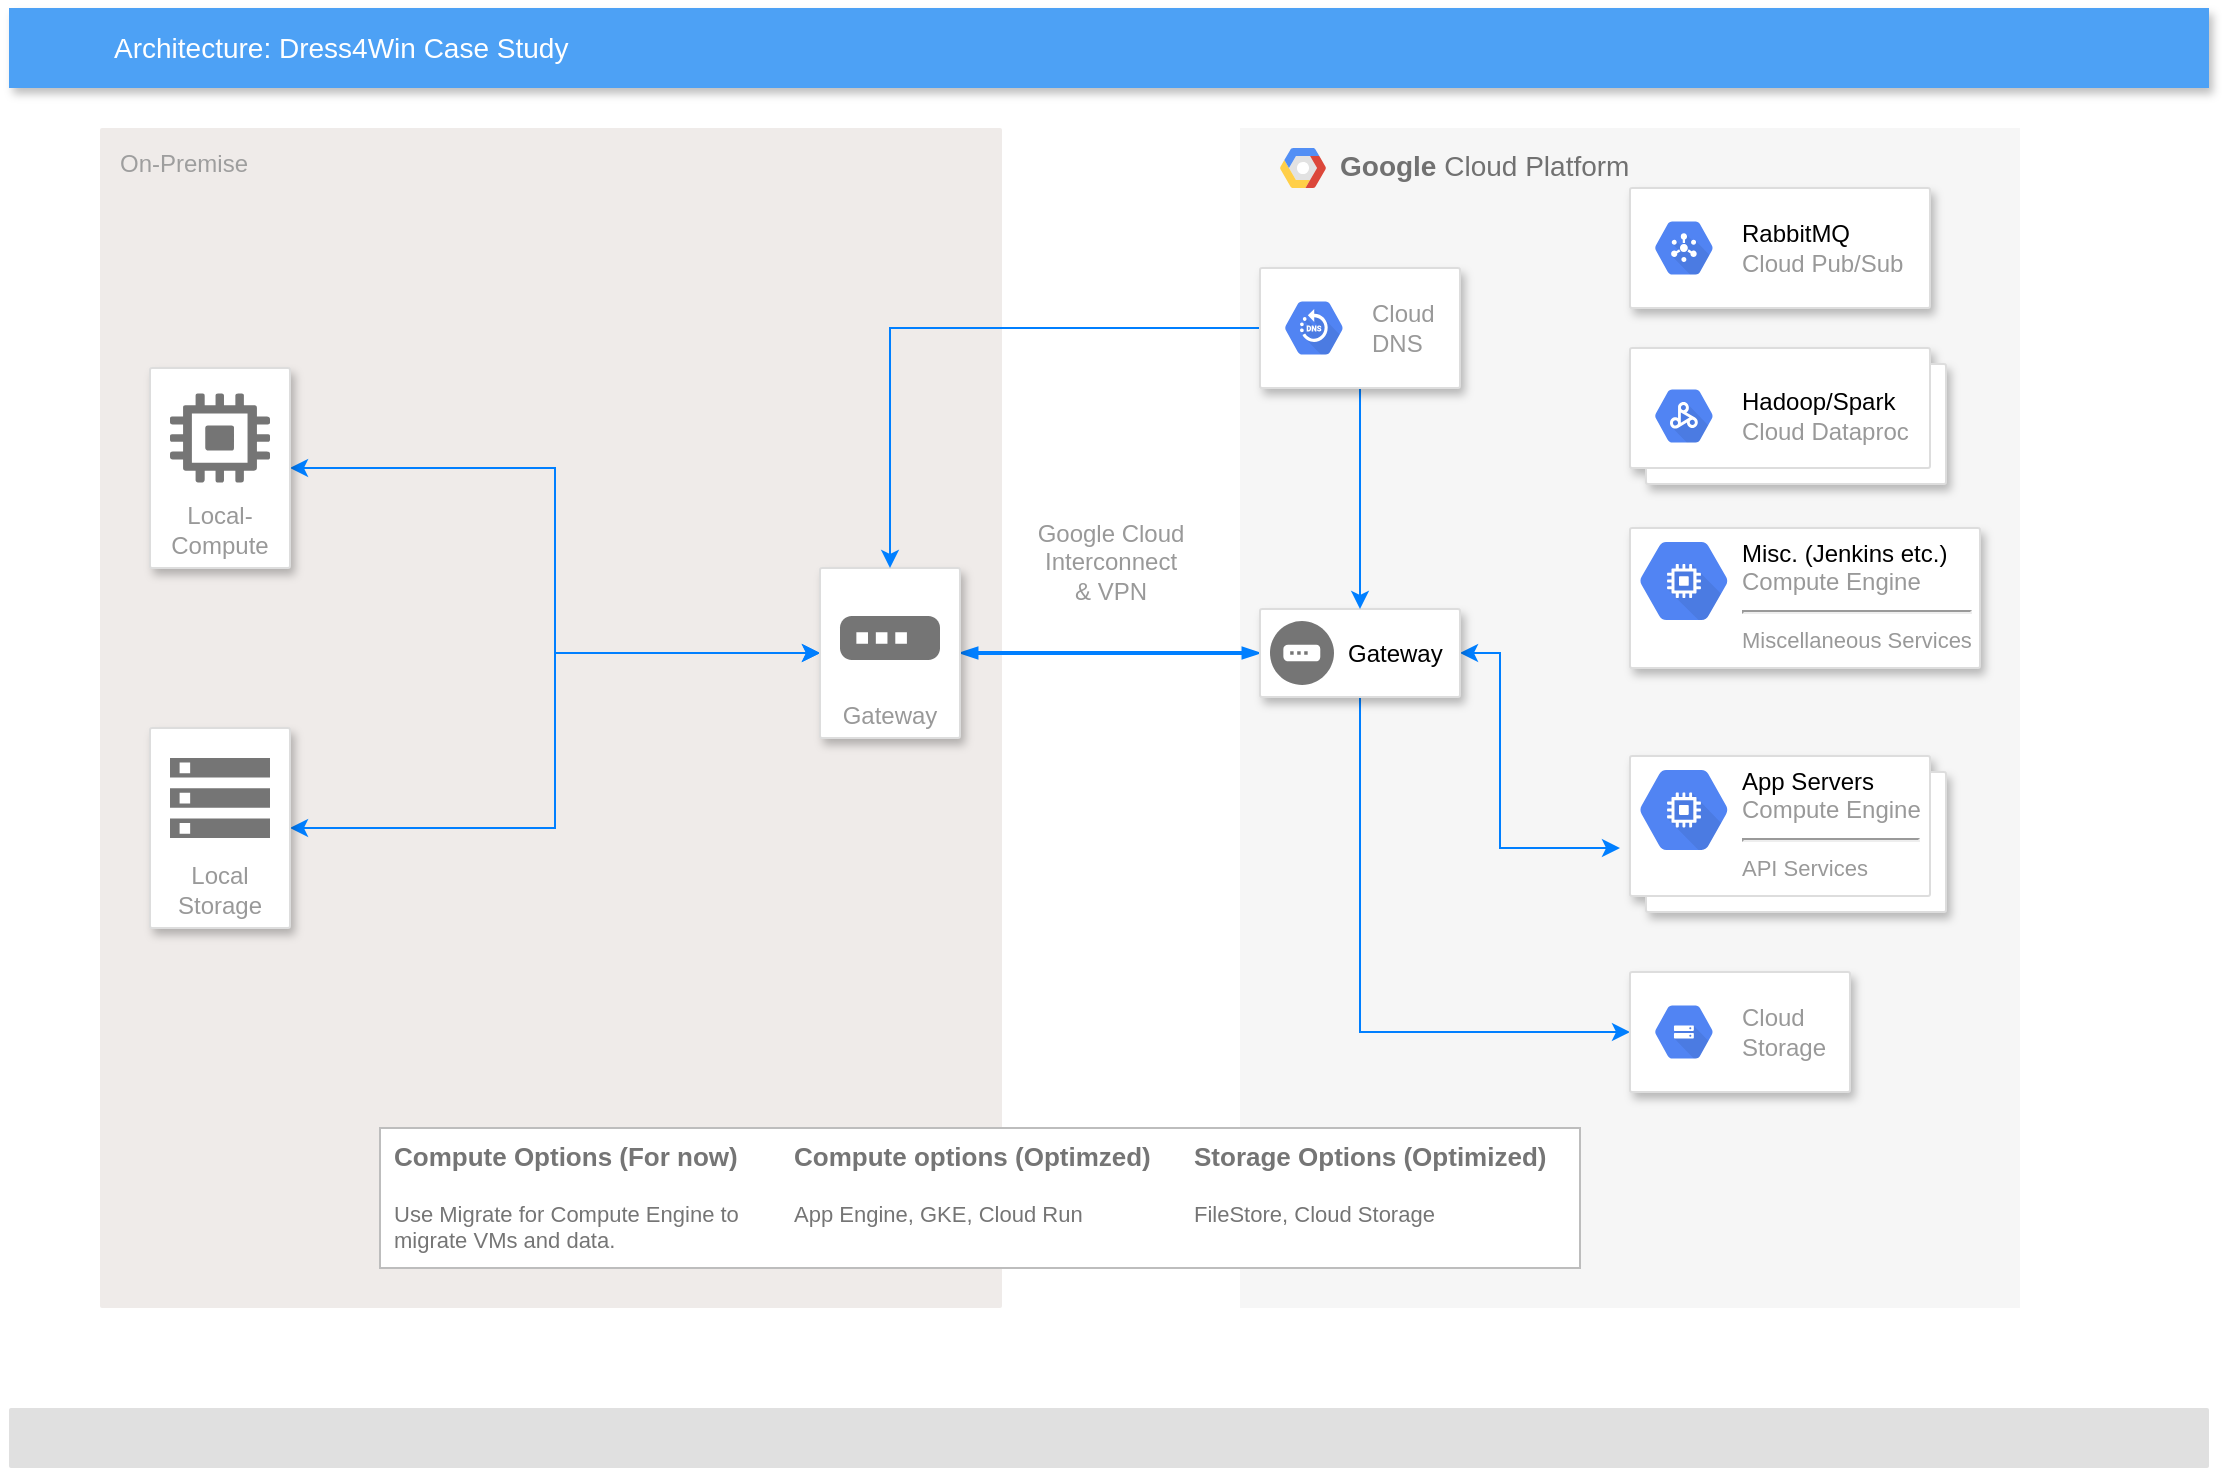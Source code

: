 <mxfile version="13.1.14" type="github">
  <diagram id="f106602c-feb2-e66a-4537-3a34d633f6aa" name="Page-1">
    <mxGraphModel dx="946" dy="565" grid="1" gridSize="10" guides="1" tooltips="1" connect="1" arrows="1" fold="1" page="1" pageScale="1" pageWidth="1169" pageHeight="827" background="#ffffff" math="0" shadow="0">
      <root>
        <mxCell id="0" />
        <mxCell id="1" parent="0" />
        <mxCell id="14" value="&lt;b&gt;Google &lt;/b&gt;Cloud Platform" style="fillColor=#F6F6F6;strokeColor=none;shadow=0;gradientColor=none;fontSize=14;align=left;spacing=10;fontColor=#717171;9E9E9E;verticalAlign=top;spacingTop=-4;fontStyle=0;spacingLeft=40;html=1;" parent="1" vertex="1">
          <mxGeometry x="650" y="100" width="390" height="590" as="geometry" />
        </mxCell>
        <mxCell id="15" value="" style="shape=mxgraph.gcp2.google_cloud_platform;fillColor=#F6F6F6;strokeColor=none;shadow=0;gradientColor=none;" parent="14" vertex="1">
          <mxGeometry width="23" height="20" relative="1" as="geometry">
            <mxPoint x="20" y="10" as="offset" />
          </mxGeometry>
        </mxCell>
        <mxCell id="2" value="Architecture: Dress4Win Case Study" style="fillColor=#4DA1F5;strokeColor=none;shadow=1;gradientColor=none;fontSize=14;align=left;spacingLeft=50;fontColor=#ffffff;html=1;" parent="1" vertex="1">
          <mxGeometry x="34.5" y="40" width="1100" height="40" as="geometry" />
        </mxCell>
        <mxCell id="16" value="" style="rounded=1;absoluteArcSize=1;arcSize=2;html=1;strokeColor=none;gradientColor=none;shadow=0;dashed=0;strokeColor=none;fontSize=12;fontColor=#9E9E9E;align=left;verticalAlign=top;spacing=10;spacingTop=-4;fillColor=#E0E0E0;" parent="1" vertex="1">
          <mxGeometry x="34.5" y="740" width="1100" height="30" as="geometry" />
        </mxCell>
        <mxCell id="391" value="On-Premise" style="rounded=1;absoluteArcSize=1;arcSize=2;html=1;strokeColor=none;gradientColor=none;shadow=0;dashed=0;strokeColor=none;fontSize=12;fontColor=#9E9E9E;align=left;verticalAlign=top;spacing=10;spacingTop=-4;fillColor=#EFEBE9;whiteSpace=wrap;" parent="1" vertex="1">
          <mxGeometry x="80" y="100" width="451" height="590" as="geometry" />
        </mxCell>
        <mxCell id="KhaCFDbxLPPyKXkI-G86-414" style="edgeStyle=orthogonalEdgeStyle;rounded=0;orthogonalLoop=1;jettySize=auto;html=1;entryX=0;entryY=0.5;entryDx=0;entryDy=0;strokeColor=#007FFF;startArrow=classic;startFill=1;" edge="1" parent="1" source="392" target="398">
          <mxGeometry relative="1" as="geometry" />
        </mxCell>
        <mxCell id="392" value="Local-Compute" style="strokeColor=#dddddd;fillColor=#ffffff;shadow=1;strokeWidth=1;rounded=1;absoluteArcSize=1;arcSize=2;labelPosition=center;verticalLabelPosition=middle;align=center;verticalAlign=bottom;spacingLeft=0;fontColor=#999999;fontSize=12;whiteSpace=wrap;spacingBottom=2;html=1;" parent="1" vertex="1">
          <mxGeometry x="105" y="220" width="70" height="100" as="geometry" />
        </mxCell>
        <mxCell id="393" value="" style="dashed=0;html=1;fillColor=#757575;strokeColor=none;shape=mxgraph.gcp2.compute_engine_icon;part=1;" parent="392" vertex="1">
          <mxGeometry x="0.5" width="50" height="44.5" relative="1" as="geometry">
            <mxPoint x="-25" y="12.75" as="offset" />
          </mxGeometry>
        </mxCell>
        <mxCell id="KhaCFDbxLPPyKXkI-G86-415" style="edgeStyle=orthogonalEdgeStyle;rounded=0;orthogonalLoop=1;jettySize=auto;html=1;strokeColor=#007FFF;startArrow=classic;startFill=1;" edge="1" parent="1" source="394" target="398">
          <mxGeometry relative="1" as="geometry" />
        </mxCell>
        <mxCell id="394" value="Local&lt;br&gt;Storage" style="strokeColor=#dddddd;fillColor=#ffffff;shadow=1;strokeWidth=1;rounded=1;absoluteArcSize=1;arcSize=2;labelPosition=center;verticalLabelPosition=middle;align=center;verticalAlign=bottom;spacingLeft=0;fontColor=#999999;fontSize=12;whiteSpace=wrap;spacingBottom=2;html=1;" parent="1" vertex="1">
          <mxGeometry x="105" y="400" width="70" height="100" as="geometry" />
        </mxCell>
        <mxCell id="395" value="" style="dashed=0;html=1;fillColor=#757575;strokeColor=none;shape=mxgraph.gcp2.storage;part=1;" parent="394" vertex="1">
          <mxGeometry x="0.5" width="50" height="40" relative="1" as="geometry">
            <mxPoint x="-25" y="15" as="offset" />
          </mxGeometry>
        </mxCell>
        <mxCell id="411" value="Google Cloud&lt;br&gt;Interconnect&lt;br&gt;&amp;amp; VPN&lt;br&gt;" style="edgeStyle=elbowEdgeStyle;rounded=0;elbow=vertical;html=1;startArrow=blockThin;startFill=1;endArrow=blockThin;endFill=1;jettySize=auto;orthogonalLoop=1;strokeWidth=2;fontSize=12;fontColor=#999999;dashed=0;strokeColor=#007FFF;labelBackgroundColor=#ffffff;endSize=4;startSize=4;verticalAlign=bottom;" parent="1" source="398" target="400" edge="1">
          <mxGeometry y="22" relative="1" as="geometry">
            <mxPoint as="offset" />
          </mxGeometry>
        </mxCell>
        <mxCell id="398" value="Gateway" style="strokeColor=#dddddd;fillColor=#ffffff;shadow=1;strokeWidth=1;rounded=1;absoluteArcSize=1;arcSize=2;labelPosition=center;verticalLabelPosition=middle;align=center;verticalAlign=bottom;spacingLeft=0;fontColor=#999999;fontSize=12;whiteSpace=wrap;spacingBottom=2;html=1;" parent="1" vertex="1">
          <mxGeometry x="440" y="320" width="70" height="85" as="geometry" />
        </mxCell>
        <mxCell id="399" value="" style="dashed=0;html=1;fillColor=#757575;strokeColor=none;shape=mxgraph.gcp2.gateway_icon;part=1;" parent="398" vertex="1">
          <mxGeometry x="0.5" width="50" height="22" relative="1" as="geometry">
            <mxPoint x="-25" y="24" as="offset" />
          </mxGeometry>
        </mxCell>
        <mxCell id="KhaCFDbxLPPyKXkI-G86-417" style="edgeStyle=orthogonalEdgeStyle;rounded=0;orthogonalLoop=1;jettySize=auto;html=1;exitX=0.5;exitY=1;exitDx=0;exitDy=0;entryX=0;entryY=0.5;entryDx=0;entryDy=0;startArrow=none;startFill=0;strokeColor=#007FFF;" edge="1" parent="1" source="400" target="406">
          <mxGeometry relative="1" as="geometry" />
        </mxCell>
        <mxCell id="KhaCFDbxLPPyKXkI-G86-419" style="edgeStyle=orthogonalEdgeStyle;rounded=0;orthogonalLoop=1;jettySize=auto;html=1;startArrow=classic;startFill=1;strokeColor=#007FFF;" edge="1" parent="1" source="400">
          <mxGeometry relative="1" as="geometry">
            <mxPoint x="840" y="460" as="targetPoint" />
            <Array as="points">
              <mxPoint x="780" y="363" />
              <mxPoint x="780" y="460" />
            </Array>
          </mxGeometry>
        </mxCell>
        <mxCell id="400" value="" style="strokeColor=#dddddd;fillColor=#ffffff;shadow=1;strokeWidth=1;rounded=1;absoluteArcSize=1;arcSize=2;fontSize=17;fontColor=#000000;align=right;html=1;" parent="1" vertex="1">
          <mxGeometry x="660" y="340.5" width="100" height="44" as="geometry" />
        </mxCell>
        <mxCell id="401" value="Gateway" style="dashed=0;html=1;fillColor=#757575;strokeColor=none;shape=mxgraph.gcp2.gateway;part=1;labelPosition=right;verticalLabelPosition=middle;align=left;verticalAlign=middle;spacingLeft=5;fontColor=#000000;fontSize=12;" parent="400" vertex="1">
          <mxGeometry y="0.5" width="32" height="32" relative="1" as="geometry">
            <mxPoint x="5" y="-16" as="offset" />
          </mxGeometry>
        </mxCell>
        <mxCell id="406" value="" style="strokeColor=#dddddd;fillColor=#ffffff;shadow=1;strokeWidth=1;rounded=1;absoluteArcSize=1;arcSize=2;fontSize=17;fontColor=#000000;align=right;html=1;" parent="1" vertex="1">
          <mxGeometry x="845" y="522" width="110" height="60" as="geometry" />
        </mxCell>
        <mxCell id="407" value="Cloud&#xa;Storage" style="dashed=0;connectable=0;html=1;fillColor=#5184F3;strokeColor=none;shape=mxgraph.gcp2.hexIcon;prIcon=cloud_storage;part=1;labelPosition=right;verticalLabelPosition=middle;align=left;verticalAlign=middle;spacingLeft=5;fontColor=#999999;fontSize=12;" parent="406" vertex="1">
          <mxGeometry y="0.5" width="44" height="39" relative="1" as="geometry">
            <mxPoint x="5" y="-19.5" as="offset" />
          </mxGeometry>
        </mxCell>
        <mxCell id="KhaCFDbxLPPyKXkI-G86-422" style="edgeStyle=orthogonalEdgeStyle;rounded=0;orthogonalLoop=1;jettySize=auto;html=1;entryX=0.5;entryY=0;entryDx=0;entryDy=0;startArrow=none;startFill=0;strokeColor=#007FFF;" edge="1" parent="1" source="KhaCFDbxLPPyKXkI-G86-420" target="398">
          <mxGeometry relative="1" as="geometry" />
        </mxCell>
        <mxCell id="KhaCFDbxLPPyKXkI-G86-423" style="edgeStyle=orthogonalEdgeStyle;rounded=0;orthogonalLoop=1;jettySize=auto;html=1;startArrow=none;startFill=0;endArrow=classic;endFill=1;strokeColor=#007FFF;" edge="1" parent="1" source="KhaCFDbxLPPyKXkI-G86-420" target="400">
          <mxGeometry relative="1" as="geometry" />
        </mxCell>
        <mxCell id="KhaCFDbxLPPyKXkI-G86-420" value="" style="strokeColor=#dddddd;shadow=1;strokeWidth=1;rounded=1;absoluteArcSize=1;arcSize=2;" vertex="1" parent="1">
          <mxGeometry x="660" y="170" width="100" height="60" as="geometry" />
        </mxCell>
        <mxCell id="KhaCFDbxLPPyKXkI-G86-421" value="Cloud &#xa;DNS" style="dashed=0;connectable=0;html=1;fillColor=#5184F3;strokeColor=none;shape=mxgraph.gcp2.hexIcon;prIcon=cloud_dns;part=1;labelPosition=right;verticalLabelPosition=middle;align=left;verticalAlign=middle;spacingLeft=5;fontColor=#999999;fontSize=12;" vertex="1" parent="KhaCFDbxLPPyKXkI-G86-420">
          <mxGeometry y="0.5" width="44" height="39" relative="1" as="geometry">
            <mxPoint x="5" y="-19.5" as="offset" />
          </mxGeometry>
        </mxCell>
        <mxCell id="KhaCFDbxLPPyKXkI-G86-424" value="" style="strokeColor=#dddddd;shadow=1;strokeWidth=1;rounded=1;absoluteArcSize=1;arcSize=2;" vertex="1" parent="1">
          <mxGeometry x="845" y="130" width="150" height="60" as="geometry" />
        </mxCell>
        <mxCell id="KhaCFDbxLPPyKXkI-G86-425" value="&lt;font color=&quot;#000000&quot;&gt;RabbitMQ&amp;nbsp;&lt;/font&gt;&lt;br&gt;Cloud Pub/Sub" style="dashed=0;connectable=0;html=1;fillColor=#5184F3;strokeColor=none;shape=mxgraph.gcp2.hexIcon;prIcon=cloud_pubsub;part=1;labelPosition=right;verticalLabelPosition=middle;align=left;verticalAlign=middle;spacingLeft=5;fontColor=#999999;fontSize=12;" vertex="1" parent="KhaCFDbxLPPyKXkI-G86-424">
          <mxGeometry y="0.5" width="44" height="39" relative="1" as="geometry">
            <mxPoint x="5" y="-19.5" as="offset" />
          </mxGeometry>
        </mxCell>
        <mxCell id="KhaCFDbxLPPyKXkI-G86-426" value="" style="shape=mxgraph.gcp2.doubleRect;strokeColor=#dddddd;shadow=1;strokeWidth=1;" vertex="1" parent="1">
          <mxGeometry x="845" y="210" width="158" height="68" as="geometry" />
        </mxCell>
        <mxCell id="KhaCFDbxLPPyKXkI-G86-427" value="&lt;font color=&quot;#000000&quot;&gt;Hadoop/Spark&lt;/font&gt;&lt;br&gt;Cloud Dataproc" style="dashed=0;connectable=0;html=1;fillColor=#5184F3;strokeColor=none;shape=mxgraph.gcp2.hexIcon;prIcon=cloud_dataproc;part=1;labelPosition=right;verticalLabelPosition=middle;align=left;verticalAlign=middle;spacingLeft=5;fontColor=#999999;fontSize=12;" vertex="1" parent="KhaCFDbxLPPyKXkI-G86-426">
          <mxGeometry y="0.5" width="44" height="39" relative="1" as="geometry">
            <mxPoint x="5" y="-19.5" as="offset" />
          </mxGeometry>
        </mxCell>
        <mxCell id="KhaCFDbxLPPyKXkI-G86-428" value="" style="strokeColor=#dddddd;shadow=1;strokeWidth=1;rounded=1;absoluteArcSize=1;arcSize=2;" vertex="1" parent="1">
          <mxGeometry x="845" y="300" width="175" height="70" as="geometry" />
        </mxCell>
        <mxCell id="KhaCFDbxLPPyKXkI-G86-429" value="&lt;font color=&quot;#000000&quot;&gt;Misc. (Jenkins etc.)&lt;/font&gt;&lt;br&gt;Compute Engine&lt;hr&gt;&lt;font style=&quot;font-size: 11px&quot;&gt;Miscellaneous Services&lt;/font&gt;" style="dashed=0;connectable=0;html=1;fillColor=#5184F3;strokeColor=none;shape=mxgraph.gcp2.compute_engine;part=1;labelPosition=right;verticalLabelPosition=middle;align=left;verticalAlign=top;spacingLeft=5;fontColor=#999999;fontSize=12;spacingTop=-8;" vertex="1" parent="KhaCFDbxLPPyKXkI-G86-428">
          <mxGeometry width="44" height="39" relative="1" as="geometry">
            <mxPoint x="5" y="7" as="offset" />
          </mxGeometry>
        </mxCell>
        <mxCell id="KhaCFDbxLPPyKXkI-G86-431" value="" style="strokeColor=#BDBDBD;strokeWidth=1;shadow=0;gradientColor=none;" vertex="1" parent="1">
          <mxGeometry x="220" y="600" width="600" height="70" as="geometry" />
        </mxCell>
        <mxCell id="KhaCFDbxLPPyKXkI-G86-432" value="&lt;font style=&quot;font-size: 13px&quot;&gt;&lt;b&gt;Compute Options (For now)&lt;/b&gt;&lt;/font&gt;" style="strokeColor=none;fillColor=none;fontColor=#757575;align=left;html=1;fontStyle=0;spacingLeft=5;fontSize=11;verticalAlign=top;whiteSpace=wrap;spacingRight=5;" vertex="1" parent="KhaCFDbxLPPyKXkI-G86-431">
          <mxGeometry width="200" height="30" relative="1" as="geometry" />
        </mxCell>
        <mxCell id="KhaCFDbxLPPyKXkI-G86-433" value="Use Migrate for Compute Engine to migrate VMs and data." style="strokeColor=none;fillColor=none;fontColor=#757575;align=left;html=1;fontStyle=0;spacingLeft=5;fontSize=11;verticalAlign=top;whiteSpace=wrap;spacingRight=5;" vertex="1" parent="KhaCFDbxLPPyKXkI-G86-431">
          <mxGeometry width="200" height="30" relative="1" as="geometry">
            <mxPoint y="30" as="offset" />
          </mxGeometry>
        </mxCell>
        <mxCell id="KhaCFDbxLPPyKXkI-G86-434" value="&lt;b style=&quot;font-size: 13px&quot;&gt;&lt;font style=&quot;font-size: 13px&quot;&gt;Compute options &lt;/font&gt;&lt;font style=&quot;font-size: 13px&quot;&gt;(Optimzed)&lt;/font&gt;&lt;/b&gt;" style="strokeColor=none;fillColor=none;fontColor=#757575;align=left;html=1;fontStyle=0;spacingLeft=5;fontSize=11;verticalAlign=top;whiteSpace=wrap;spacingRight=5;" vertex="1" parent="KhaCFDbxLPPyKXkI-G86-431">
          <mxGeometry width="200" height="30" relative="1" as="geometry">
            <mxPoint x="200" as="offset" />
          </mxGeometry>
        </mxCell>
        <mxCell id="KhaCFDbxLPPyKXkI-G86-435" value="App Engine, GKE, Cloud Run" style="strokeColor=none;fillColor=none;fontColor=#757575;align=left;html=1;fontStyle=0;spacingLeft=5;fontSize=11;verticalAlign=top;whiteSpace=wrap;spacingRight=5;" vertex="1" parent="KhaCFDbxLPPyKXkI-G86-431">
          <mxGeometry width="200" height="30" relative="1" as="geometry">
            <mxPoint x="200" y="30" as="offset" />
          </mxGeometry>
        </mxCell>
        <mxCell id="KhaCFDbxLPPyKXkI-G86-436" value="&lt;b&gt;&lt;font style=&quot;font-size: 13px&quot;&gt;Storage Options (Optimized)&lt;/font&gt;&lt;/b&gt;" style="strokeColor=none;fillColor=none;fontColor=#757575;align=left;html=1;fontStyle=0;spacingLeft=5;fontSize=11;verticalAlign=top;whiteSpace=wrap;spacingRight=5;" vertex="1" parent="KhaCFDbxLPPyKXkI-G86-431">
          <mxGeometry width="200" height="30" relative="1" as="geometry">
            <mxPoint x="400" as="offset" />
          </mxGeometry>
        </mxCell>
        <mxCell id="KhaCFDbxLPPyKXkI-G86-437" value="FileStore, Cloud Storage" style="strokeColor=none;fillColor=none;fontColor=#757575;align=left;html=1;fontStyle=0;spacingLeft=5;fontSize=11;verticalAlign=top;whiteSpace=wrap;spacingRight=5;" vertex="1" parent="KhaCFDbxLPPyKXkI-G86-431">
          <mxGeometry width="200" height="30" relative="1" as="geometry">
            <mxPoint x="400" y="30" as="offset" />
          </mxGeometry>
        </mxCell>
        <mxCell id="KhaCFDbxLPPyKXkI-G86-440" value="" style="shape=mxgraph.gcp2.doubleRect;strokeColor=#dddddd;shadow=1;strokeWidth=1;" vertex="1" parent="1">
          <mxGeometry x="845" y="414" width="158" height="78" as="geometry" />
        </mxCell>
        <mxCell id="KhaCFDbxLPPyKXkI-G86-441" value="&lt;font color=&quot;#000000&quot;&gt;App Servers&lt;/font&gt;&lt;br&gt;Compute Engine&lt;hr&gt;&lt;font style=&quot;font-size: 11px&quot;&gt;API Services&lt;/font&gt;" style="dashed=0;connectable=0;html=1;fillColor=#5184F3;strokeColor=none;shape=mxgraph.gcp2.compute_engine;part=1;labelPosition=right;verticalLabelPosition=middle;align=left;verticalAlign=top;spacingLeft=5;fontColor=#999999;fontSize=12;spacingTop=-8;" vertex="1" parent="KhaCFDbxLPPyKXkI-G86-440">
          <mxGeometry width="44" height="40" relative="1" as="geometry">
            <mxPoint x="5" y="7" as="offset" />
          </mxGeometry>
        </mxCell>
      </root>
    </mxGraphModel>
  </diagram>
</mxfile>
